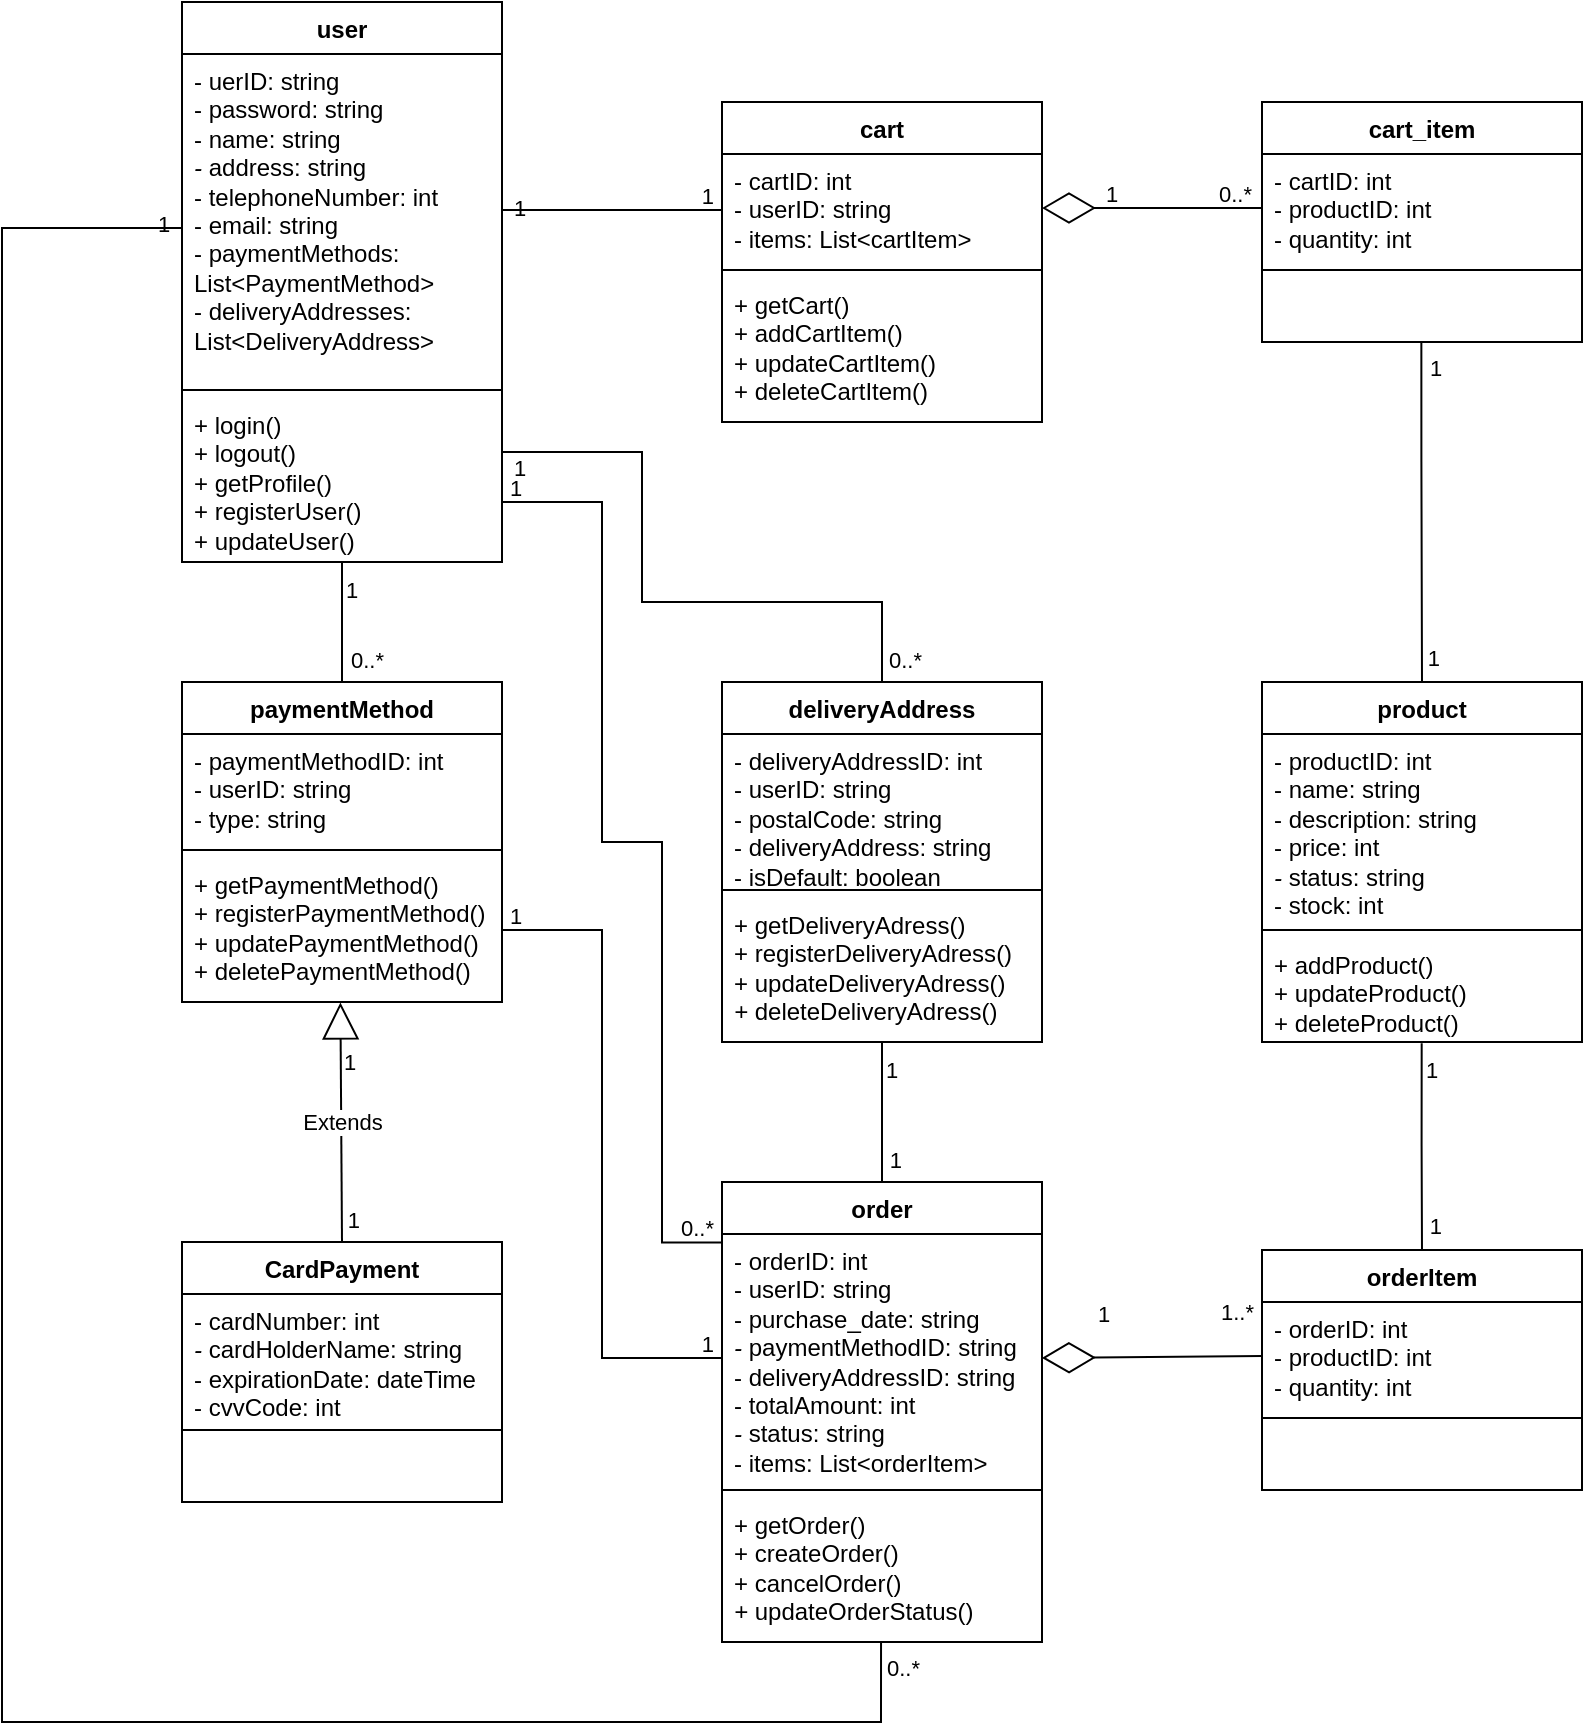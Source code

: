 <mxfile version="24.4.8" type="google">
  <diagram name="Page-1" id="e56a1550-8fbb-45ad-956c-1786394a9013">
    <mxGraphModel grid="1" page="0" gridSize="10" guides="1" tooltips="1" connect="1" arrows="1" fold="1" pageScale="1" pageWidth="1100" pageHeight="850" background="none" math="0" shadow="0">
      <root>
        <mxCell id="0" />
        <mxCell id="1" parent="0" />
        <mxCell id="Dggb_0L5YijJoXraUt78-34" value="" style="endArrow=none;html=1;edgeStyle=orthogonalEdgeStyle;rounded=0;exitX=1;exitY=0.517;exitDx=0;exitDy=0;entryX=0;entryY=0.5;entryDx=0;entryDy=0;exitPerimeter=0;" edge="1" parent="1" source="2KOE_bNOq0SQkTFNPbul-5">
          <mxGeometry relative="1" as="geometry">
            <mxPoint x="370.0" y="43" as="sourcePoint" />
            <mxPoint x="480" y="44" as="targetPoint" />
            <Array as="points">
              <mxPoint x="480" y="44" />
            </Array>
          </mxGeometry>
        </mxCell>
        <mxCell id="Dggb_0L5YijJoXraUt78-35" value="1" style="edgeLabel;resizable=0;html=1;align=left;verticalAlign=bottom;labelBackgroundColor=none;" connectable="0" vertex="1" parent="Dggb_0L5YijJoXraUt78-34">
          <mxGeometry x="-1" relative="1" as="geometry">
            <mxPoint x="4" y="1" as="offset" />
          </mxGeometry>
        </mxCell>
        <mxCell id="Dggb_0L5YijJoXraUt78-36" value="1" style="edgeLabel;resizable=0;html=1;align=right;verticalAlign=bottom;labelBackgroundColor=none;" connectable="0" vertex="1" parent="Dggb_0L5YijJoXraUt78-34">
          <mxGeometry x="1" relative="1" as="geometry">
            <mxPoint x="-4" y="1" as="offset" />
          </mxGeometry>
        </mxCell>
        <mxCell id="Dggb_0L5YijJoXraUt78-43" value="" style="endArrow=none;html=1;edgeStyle=orthogonalEdgeStyle;rounded=0;entryX=0.5;entryY=0;entryDx=0;entryDy=0;exitX=0.498;exitY=0.994;exitDx=0;exitDy=0;exitPerimeter=0;" edge="1" parent="1" source="2KOE_bNOq0SQkTFNPbul-17" target="2KOE_bNOq0SQkTFNPbul-20">
          <mxGeometry relative="1" as="geometry">
            <mxPoint x="830" y="170" as="sourcePoint" />
            <mxPoint x="827.86" y="348.19" as="targetPoint" />
            <Array as="points">
              <mxPoint x="830" y="170" />
              <mxPoint x="830" y="170" />
            </Array>
          </mxGeometry>
        </mxCell>
        <mxCell id="Dggb_0L5YijJoXraUt78-44" value="1" style="edgeLabel;resizable=0;html=1;align=left;verticalAlign=bottom;labelBackgroundColor=none;" connectable="0" vertex="1" parent="Dggb_0L5YijJoXraUt78-43">
          <mxGeometry x="-1" relative="1" as="geometry">
            <mxPoint x="2" y="22" as="offset" />
          </mxGeometry>
        </mxCell>
        <mxCell id="Dggb_0L5YijJoXraUt78-45" value="1" style="edgeLabel;resizable=0;html=1;align=right;verticalAlign=bottom;labelBackgroundColor=none;" connectable="0" vertex="1" parent="Dggb_0L5YijJoXraUt78-43">
          <mxGeometry x="1" relative="1" as="geometry">
            <mxPoint x="10" y="-3" as="offset" />
          </mxGeometry>
        </mxCell>
        <mxCell id="Dggb_0L5YijJoXraUt78-49" value="" style="endArrow=none;html=1;edgeStyle=orthogonalEdgeStyle;rounded=0;exitX=1;exitY=0.5;exitDx=0;exitDy=0;entryX=0.5;entryY=0;entryDx=0;entryDy=0;" edge="1" parent="1" source="2KOE_bNOq0SQkTFNPbul-7" target="2KOE_bNOq0SQkTFNPbul-28">
          <mxGeometry relative="1" as="geometry">
            <mxPoint x="380" y="180" as="sourcePoint" />
            <mxPoint x="585" y="250" as="targetPoint" />
            <Array as="points">
              <mxPoint x="440" y="165" />
              <mxPoint x="440" y="240" />
              <mxPoint x="560" y="240" />
            </Array>
          </mxGeometry>
        </mxCell>
        <mxCell id="Dggb_0L5YijJoXraUt78-50" value="1" style="edgeLabel;resizable=0;html=1;align=left;verticalAlign=bottom;labelBackgroundColor=none;" connectable="0" vertex="1" parent="Dggb_0L5YijJoXraUt78-49">
          <mxGeometry x="-1" relative="1" as="geometry">
            <mxPoint x="4" y="2" as="offset" />
          </mxGeometry>
        </mxCell>
        <mxCell id="Dggb_0L5YijJoXraUt78-51" value="0..*" style="edgeLabel;resizable=0;html=1;align=right;verticalAlign=bottom;labelBackgroundColor=none;" connectable="0" vertex="1" parent="Dggb_0L5YijJoXraUt78-49">
          <mxGeometry x="1" relative="1" as="geometry">
            <mxPoint x="20" y="-3" as="offset" />
          </mxGeometry>
        </mxCell>
        <mxCell id="Dggb_0L5YijJoXraUt78-52" value="" style="endArrow=none;html=1;edgeStyle=orthogonalEdgeStyle;rounded=0;exitX=0.5;exitY=1.002;exitDx=0;exitDy=0;exitPerimeter=0;entryX=0.5;entryY=0;entryDx=0;entryDy=0;" edge="1" parent="1" source="2KOE_bNOq0SQkTFNPbul-7" target="2KOE_bNOq0SQkTFNPbul-36">
          <mxGeometry relative="1" as="geometry">
            <mxPoint x="295" y="280" as="sourcePoint" />
            <mxPoint x="290" y="260" as="targetPoint" />
            <Array as="points" />
          </mxGeometry>
        </mxCell>
        <mxCell id="Dggb_0L5YijJoXraUt78-53" value="1" style="edgeLabel;resizable=0;html=1;align=left;verticalAlign=bottom;labelBackgroundColor=none;" connectable="0" vertex="1" parent="Dggb_0L5YijJoXraUt78-52">
          <mxGeometry x="-1" relative="1" as="geometry">
            <mxPoint y="22" as="offset" />
          </mxGeometry>
        </mxCell>
        <mxCell id="Dggb_0L5YijJoXraUt78-54" value="0..*" style="edgeLabel;resizable=0;html=1;align=right;verticalAlign=bottom;labelBackgroundColor=none;" connectable="0" vertex="1" parent="Dggb_0L5YijJoXraUt78-52">
          <mxGeometry x="1" relative="1" as="geometry">
            <mxPoint x="21" y="-3" as="offset" />
          </mxGeometry>
        </mxCell>
        <mxCell id="Dggb_0L5YijJoXraUt78-58" value="" style="endArrow=none;html=1;edgeStyle=orthogonalEdgeStyle;rounded=0;entryX=0;entryY=0.5;entryDx=0;entryDy=0;exitX=1;exitY=0.5;exitDx=0;exitDy=0;" edge="1" parent="1" source="2KOE_bNOq0SQkTFNPbul-39">
          <mxGeometry relative="1" as="geometry">
            <mxPoint x="380" y="618" as="sourcePoint" />
            <mxPoint x="480" y="618" as="targetPoint" />
            <Array as="points">
              <mxPoint x="420" y="404" />
              <mxPoint x="420" y="618" />
            </Array>
          </mxGeometry>
        </mxCell>
        <mxCell id="Dggb_0L5YijJoXraUt78-59" value="1" style="edgeLabel;resizable=0;html=1;align=left;verticalAlign=bottom;labelBackgroundColor=none;" connectable="0" vertex="1" parent="Dggb_0L5YijJoXraUt78-58">
          <mxGeometry x="-1" relative="1" as="geometry">
            <mxPoint x="2" y="1" as="offset" />
          </mxGeometry>
        </mxCell>
        <mxCell id="Dggb_0L5YijJoXraUt78-60" value="1" style="edgeLabel;resizable=0;html=1;align=right;verticalAlign=bottom;labelBackgroundColor=none;" connectable="0" vertex="1" parent="Dggb_0L5YijJoXraUt78-58">
          <mxGeometry x="1" relative="1" as="geometry">
            <mxPoint x="-4" y="1" as="offset" />
          </mxGeometry>
        </mxCell>
        <mxCell id="Dggb_0L5YijJoXraUt78-61" value="" style="endArrow=none;html=1;edgeStyle=orthogonalEdgeStyle;rounded=0;exitX=0.5;exitY=1;exitDx=0;exitDy=0;entryX=0.5;entryY=0;entryDx=0;entryDy=0;" edge="1" parent="1" source="2KOE_bNOq0SQkTFNPbul-28" target="2KOE_bNOq0SQkTFNPbul-32">
          <mxGeometry relative="1" as="geometry">
            <mxPoint x="559.86" y="430" as="sourcePoint" />
            <mxPoint x="559.86" y="540" as="targetPoint" />
            <Array as="points" />
          </mxGeometry>
        </mxCell>
        <mxCell id="Dggb_0L5YijJoXraUt78-62" value="1" style="edgeLabel;resizable=0;html=1;align=left;verticalAlign=bottom;labelBackgroundColor=none;" connectable="0" vertex="1" parent="Dggb_0L5YijJoXraUt78-61">
          <mxGeometry x="-1" relative="1" as="geometry">
            <mxPoint y="22" as="offset" />
          </mxGeometry>
        </mxCell>
        <mxCell id="Dggb_0L5YijJoXraUt78-63" value="1" style="edgeLabel;resizable=0;html=1;align=right;verticalAlign=bottom;labelBackgroundColor=none;" connectable="0" vertex="1" parent="Dggb_0L5YijJoXraUt78-61">
          <mxGeometry x="1" relative="1" as="geometry">
            <mxPoint x="10" y="-3" as="offset" />
          </mxGeometry>
        </mxCell>
        <mxCell id="Dggb_0L5YijJoXraUt78-64" value="" style="endArrow=none;html=1;edgeStyle=orthogonalEdgeStyle;rounded=0;entryX=0.5;entryY=0;entryDx=0;entryDy=0;exitX=0.499;exitY=1.012;exitDx=0;exitDy=0;exitPerimeter=0;" edge="1" parent="1" source="2KOE_bNOq0SQkTFNPbul-23" target="2KOE_bNOq0SQkTFNPbul-24">
          <mxGeometry relative="1" as="geometry">
            <mxPoint x="829.71" y="460" as="sourcePoint" />
            <mxPoint x="829.71" y="530" as="targetPoint" />
          </mxGeometry>
        </mxCell>
        <mxCell id="Dggb_0L5YijJoXraUt78-65" value="1" style="edgeLabel;resizable=0;html=1;align=left;verticalAlign=bottom;labelBackgroundColor=none;" connectable="0" vertex="1" parent="Dggb_0L5YijJoXraUt78-64">
          <mxGeometry x="-1" relative="1" as="geometry">
            <mxPoint y="22" as="offset" />
          </mxGeometry>
        </mxCell>
        <mxCell id="Dggb_0L5YijJoXraUt78-66" value="1" style="edgeLabel;resizable=0;html=1;align=right;verticalAlign=bottom;labelBackgroundColor=none;" connectable="0" vertex="1" parent="Dggb_0L5YijJoXraUt78-64">
          <mxGeometry x="1" relative="1" as="geometry">
            <mxPoint x="10" y="-3" as="offset" />
          </mxGeometry>
        </mxCell>
        <mxCell id="Dggb_0L5YijJoXraUt78-67" value="" style="endArrow=none;html=1;edgeStyle=orthogonalEdgeStyle;rounded=0;exitX=1;exitY=0.5;exitDx=0;exitDy=0;entryX=0;entryY=0.5;entryDx=0;entryDy=0;strokeColor=none;" edge="1" parent="1">
          <mxGeometry relative="1" as="geometry">
            <mxPoint x="640" y="575" as="sourcePoint" />
            <mxPoint x="760" y="695" as="targetPoint" />
          </mxGeometry>
        </mxCell>
        <mxCell id="Dggb_0L5YijJoXraUt78-68" value="1" style="edgeLabel;resizable=0;html=1;align=left;verticalAlign=bottom;labelBackgroundColor=none;" connectable="0" vertex="1" parent="Dggb_0L5YijJoXraUt78-67">
          <mxGeometry x="-1" relative="1" as="geometry">
            <mxPoint x="26" y="29" as="offset" />
          </mxGeometry>
        </mxCell>
        <mxCell id="Dggb_0L5YijJoXraUt78-69" value="1..*" style="edgeLabel;resizable=0;html=1;align=right;verticalAlign=bottom;labelBackgroundColor=none;" connectable="0" vertex="1" parent="Dggb_0L5YijJoXraUt78-67">
          <mxGeometry x="1" relative="1" as="geometry">
            <mxPoint x="-14" y="-91" as="offset" />
          </mxGeometry>
        </mxCell>
        <mxCell id="Dggb_0L5YijJoXraUt78-75" value="" style="endArrow=none;html=1;edgeStyle=orthogonalEdgeStyle;rounded=0;exitX=0;exitY=0.5;exitDx=0;exitDy=0;entryX=0.497;entryY=0.995;entryDx=0;entryDy=0;entryPerimeter=0;" edge="1" parent="1" source="2KOE_bNOq0SQkTFNPbul-5" target="2KOE_bNOq0SQkTFNPbul-35">
          <mxGeometry relative="1" as="geometry">
            <mxPoint x="210" y="70.01" as="sourcePoint" />
            <mxPoint x="560" y="790" as="targetPoint" />
            <Array as="points">
              <mxPoint x="210" y="53" />
              <mxPoint x="120" y="53" />
              <mxPoint x="120" y="800" />
              <mxPoint x="560" y="800" />
            </Array>
          </mxGeometry>
        </mxCell>
        <mxCell id="Dggb_0L5YijJoXraUt78-76" value="1" style="edgeLabel;resizable=0;html=1;align=left;verticalAlign=bottom;labelBackgroundColor=none;" connectable="0" vertex="1" parent="Dggb_0L5YijJoXraUt78-75">
          <mxGeometry x="-1" relative="1" as="geometry">
            <mxPoint x="-14" y="11" as="offset" />
          </mxGeometry>
        </mxCell>
        <mxCell id="Dggb_0L5YijJoXraUt78-77" value="0..*" style="edgeLabel;resizable=0;html=1;align=right;verticalAlign=bottom;labelBackgroundColor=none;" connectable="0" vertex="1" parent="Dggb_0L5YijJoXraUt78-75">
          <mxGeometry x="1" relative="1" as="geometry">
            <mxPoint x="20" y="22" as="offset" />
          </mxGeometry>
        </mxCell>
        <mxCell id="2KOE_bNOq0SQkTFNPbul-3" value="" style="endArrow=diamondThin;endFill=0;endSize=24;html=1;rounded=0;exitX=0;exitY=0.5;exitDx=0;exitDy=0;entryX=1;entryY=0.5;entryDx=0;entryDy=0;" edge="1" parent="1" source="2KOE_bNOq0SQkTFNPbul-25" target="2KOE_bNOq0SQkTFNPbul-33">
          <mxGeometry width="160" relative="1" as="geometry">
            <mxPoint x="730" y="627.5" as="sourcePoint" />
            <mxPoint x="660" y="612.5" as="targetPoint" />
          </mxGeometry>
        </mxCell>
        <mxCell id="2KOE_bNOq0SQkTFNPbul-4" value="user" style="swimlane;fontStyle=1;align=center;verticalAlign=top;childLayout=stackLayout;horizontal=1;startSize=26;horizontalStack=0;resizeParent=1;resizeParentMax=0;resizeLast=0;collapsible=1;marginBottom=0;whiteSpace=wrap;html=1;" vertex="1" parent="1">
          <mxGeometry x="210" y="-60" width="160" height="280" as="geometry" />
        </mxCell>
        <mxCell id="2KOE_bNOq0SQkTFNPbul-5" value="- uerID: string&lt;div&gt;- password: string&lt;br&gt;&lt;/div&gt;&lt;div&gt;- name: string&lt;/div&gt;&lt;div&gt;&lt;i&gt;- &lt;/i&gt;address: string&lt;/div&gt;&lt;div&gt;- telephoneNumber: int&lt;br&gt;&lt;/div&gt;&lt;div&gt;- email: string&lt;/div&gt;&lt;div&gt;- paymentMethods: List&amp;lt;PaymentMethod&amp;gt;&lt;br&gt;&lt;/div&gt;&lt;div&gt;-&amp;nbsp;deliveryAddresses: List&amp;lt;DeliveryAddress&amp;gt;&lt;/div&gt;" style="text;strokeColor=none;fillColor=none;align=left;verticalAlign=top;spacingLeft=4;spacingRight=4;overflow=hidden;rotatable=0;points=[[0,0.5],[1,0.5]];portConstraint=eastwest;whiteSpace=wrap;html=1;" vertex="1" parent="2KOE_bNOq0SQkTFNPbul-4">
          <mxGeometry y="26" width="160" height="164" as="geometry" />
        </mxCell>
        <mxCell id="2KOE_bNOq0SQkTFNPbul-6" value="" style="line;strokeWidth=1;fillColor=none;align=left;verticalAlign=middle;spacingTop=-1;spacingLeft=3;spacingRight=3;rotatable=0;labelPosition=right;points=[];portConstraint=eastwest;strokeColor=inherit;" vertex="1" parent="2KOE_bNOq0SQkTFNPbul-4">
          <mxGeometry y="190" width="160" height="8" as="geometry" />
        </mxCell>
        <mxCell id="2KOE_bNOq0SQkTFNPbul-7" value="+ login()&lt;div&gt;+ logout()&lt;br&gt;&lt;/div&gt;&lt;div&gt;+ getProfile()&lt;br&gt;&lt;/div&gt;&lt;div&gt;+ registerUser()&lt;br&gt;&lt;/div&gt;&lt;div&gt;+ updateUser()&lt;br&gt;&lt;/div&gt;" style="text;strokeColor=none;fillColor=none;align=left;verticalAlign=top;spacingLeft=4;spacingRight=4;overflow=hidden;rotatable=0;points=[[0,0.5],[1,0.5]];portConstraint=eastwest;whiteSpace=wrap;html=1;" vertex="1" parent="2KOE_bNOq0SQkTFNPbul-4">
          <mxGeometry y="198" width="160" height="82" as="geometry" />
        </mxCell>
        <mxCell id="2KOE_bNOq0SQkTFNPbul-9" value="cart" style="swimlane;fontStyle=1;align=center;verticalAlign=top;childLayout=stackLayout;horizontal=1;startSize=26;horizontalStack=0;resizeParent=1;resizeParentMax=0;resizeLast=0;collapsible=1;marginBottom=0;whiteSpace=wrap;html=1;" vertex="1" parent="1">
          <mxGeometry x="480" y="-10" width="160" height="160" as="geometry" />
        </mxCell>
        <mxCell id="2KOE_bNOq0SQkTFNPbul-10" value="- cartID: int&lt;div&gt;- userID: string&lt;/div&gt;&lt;div&gt;- items: List&amp;lt;cartItem&amp;gt;&lt;br&gt;&lt;/div&gt;" style="text;strokeColor=none;fillColor=none;align=left;verticalAlign=top;spacingLeft=4;spacingRight=4;overflow=hidden;rotatable=0;points=[[0,0.5],[1,0.5]];portConstraint=eastwest;whiteSpace=wrap;html=1;" vertex="1" parent="2KOE_bNOq0SQkTFNPbul-9">
          <mxGeometry y="26" width="160" height="54" as="geometry" />
        </mxCell>
        <mxCell id="2KOE_bNOq0SQkTFNPbul-11" value="" style="line;strokeWidth=1;fillColor=none;align=left;verticalAlign=middle;spacingTop=-1;spacingLeft=3;spacingRight=3;rotatable=0;labelPosition=right;points=[];portConstraint=eastwest;strokeColor=inherit;" vertex="1" parent="2KOE_bNOq0SQkTFNPbul-9">
          <mxGeometry y="80" width="160" height="8" as="geometry" />
        </mxCell>
        <mxCell id="2KOE_bNOq0SQkTFNPbul-12" value="&lt;div&gt;+ getCart()&lt;br&gt;&lt;/div&gt;&lt;div&gt;+ addCartItem()&lt;div&gt;+ updateCartItem()&lt;br&gt;&lt;/div&gt;&lt;div&gt;+ deleteCartItem()&lt;/div&gt;&lt;/div&gt;" style="text;strokeColor=none;fillColor=none;align=left;verticalAlign=top;spacingLeft=4;spacingRight=4;overflow=hidden;rotatable=0;points=[[0,0.5],[1,0.5]];portConstraint=eastwest;whiteSpace=wrap;html=1;" vertex="1" parent="2KOE_bNOq0SQkTFNPbul-9">
          <mxGeometry y="88" width="160" height="72" as="geometry" />
        </mxCell>
        <mxCell id="2KOE_bNOq0SQkTFNPbul-13" value="" style="group" connectable="0" vertex="1" parent="1">
          <mxGeometry x="640" y="255" as="geometry" />
        </mxCell>
        <mxCell id="Dggb_0L5YijJoXraUt78-40" value="" style="endArrow=none;html=1;edgeStyle=orthogonalEdgeStyle;rounded=0;exitX=1;exitY=0.5;exitDx=0;exitDy=0;entryX=0;entryY=0.5;entryDx=0;entryDy=0;strokeColor=none;" edge="1" parent="2KOE_bNOq0SQkTFNPbul-13">
          <mxGeometry relative="1" as="geometry">
            <mxPoint as="sourcePoint" />
            <mxPoint x="110" y="-162" as="targetPoint" />
          </mxGeometry>
        </mxCell>
        <mxCell id="Dggb_0L5YijJoXraUt78-41" value="1" style="edgeLabel;resizable=0;html=1;align=left;verticalAlign=bottom;labelBackgroundColor=none;" connectable="0" vertex="1" parent="Dggb_0L5YijJoXraUt78-40">
          <mxGeometry x="-1" relative="1" as="geometry">
            <mxPoint x="30" y="-211" as="offset" />
          </mxGeometry>
        </mxCell>
        <mxCell id="Dggb_0L5YijJoXraUt78-42" value="0..*" style="edgeLabel;resizable=0;html=1;align=right;verticalAlign=bottom;labelBackgroundColor=none;" connectable="0" vertex="1" parent="Dggb_0L5YijJoXraUt78-40">
          <mxGeometry x="1" relative="1" as="geometry">
            <mxPoint x="-5" y="-49" as="offset" />
          </mxGeometry>
        </mxCell>
        <mxCell id="2KOE_bNOq0SQkTFNPbul-1" value="" style="endArrow=diamondThin;endFill=0;endSize=24;html=1;rounded=0;exitX=0;exitY=0.5;exitDx=0;exitDy=0;entryX=1;entryY=0.5;entryDx=0;entryDy=0;" edge="1" parent="1" source="2KOE_bNOq0SQkTFNPbul-15" target="2KOE_bNOq0SQkTFNPbul-10">
          <mxGeometry width="160" relative="1" as="geometry">
            <mxPoint x="750" y="53" as="sourcePoint" />
            <mxPoint x="640" y="215" as="targetPoint" />
          </mxGeometry>
        </mxCell>
        <mxCell id="2KOE_bNOq0SQkTFNPbul-14" value="cart_item" style="swimlane;fontStyle=1;align=center;verticalAlign=top;childLayout=stackLayout;horizontal=1;startSize=26;horizontalStack=0;resizeParent=1;resizeParentMax=0;resizeLast=0;collapsible=1;marginBottom=0;whiteSpace=wrap;html=1;" vertex="1" parent="1">
          <mxGeometry x="750" y="-10" width="160" height="120" as="geometry" />
        </mxCell>
        <mxCell id="2KOE_bNOq0SQkTFNPbul-15" value="&lt;div&gt;&lt;span style=&quot;background-color: initial;&quot;&gt;- cartID: int&lt;/span&gt;&lt;br&gt;&lt;/div&gt;&lt;div&gt;- productID: int&lt;/div&gt;&lt;div&gt;- quantity: int&lt;br&gt;&lt;/div&gt;&lt;div&gt;&lt;br&gt;&lt;/div&gt;" style="text;strokeColor=none;fillColor=none;align=left;verticalAlign=top;spacingLeft=4;spacingRight=4;overflow=hidden;rotatable=0;points=[[0,0.5],[1,0.5]];portConstraint=eastwest;whiteSpace=wrap;html=1;" vertex="1" parent="2KOE_bNOq0SQkTFNPbul-14">
          <mxGeometry y="26" width="160" height="54" as="geometry" />
        </mxCell>
        <mxCell id="2KOE_bNOq0SQkTFNPbul-16" value="" style="line;strokeWidth=1;fillColor=none;align=left;verticalAlign=middle;spacingTop=-1;spacingLeft=3;spacingRight=3;rotatable=0;labelPosition=right;points=[];portConstraint=eastwest;strokeColor=inherit;" vertex="1" parent="2KOE_bNOq0SQkTFNPbul-14">
          <mxGeometry y="80" width="160" height="8" as="geometry" />
        </mxCell>
        <mxCell id="2KOE_bNOq0SQkTFNPbul-17" value="&lt;div&gt;&lt;br&gt;&lt;/div&gt;" style="text;strokeColor=none;fillColor=none;align=left;verticalAlign=top;spacingLeft=4;spacingRight=4;overflow=hidden;rotatable=0;points=[[0,0.5],[1,0.5]];portConstraint=eastwest;whiteSpace=wrap;html=1;" vertex="1" parent="2KOE_bNOq0SQkTFNPbul-14">
          <mxGeometry y="88" width="160" height="32" as="geometry" />
        </mxCell>
        <mxCell id="2KOE_bNOq0SQkTFNPbul-20" value="product" style="swimlane;fontStyle=1;align=center;verticalAlign=top;childLayout=stackLayout;horizontal=1;startSize=26;horizontalStack=0;resizeParent=1;resizeParentMax=0;resizeLast=0;collapsible=1;marginBottom=0;whiteSpace=wrap;html=1;" vertex="1" parent="1">
          <mxGeometry x="750" y="280" width="160" height="180" as="geometry" />
        </mxCell>
        <mxCell id="2KOE_bNOq0SQkTFNPbul-21" value="- productID: int&lt;div&gt;- name: string&lt;/div&gt;&lt;div&gt;- description: string&lt;br&gt;&lt;/div&gt;&lt;div&gt;- price: int&lt;/div&gt;&lt;div&gt;&lt;i&gt;- &lt;/i&gt;status: string&lt;/div&gt;&lt;div&gt;- stock: int&lt;/div&gt;" style="text;strokeColor=none;fillColor=none;align=left;verticalAlign=top;spacingLeft=4;spacingRight=4;overflow=hidden;rotatable=0;points=[[0,0.5],[1,0.5]];portConstraint=eastwest;whiteSpace=wrap;html=1;" vertex="1" parent="2KOE_bNOq0SQkTFNPbul-20">
          <mxGeometry y="26" width="160" height="94" as="geometry" />
        </mxCell>
        <mxCell id="2KOE_bNOq0SQkTFNPbul-22" value="" style="line;strokeWidth=1;fillColor=none;align=left;verticalAlign=middle;spacingTop=-1;spacingLeft=3;spacingRight=3;rotatable=0;labelPosition=right;points=[];portConstraint=eastwest;strokeColor=inherit;" vertex="1" parent="2KOE_bNOq0SQkTFNPbul-20">
          <mxGeometry y="120" width="160" height="8" as="geometry" />
        </mxCell>
        <mxCell id="2KOE_bNOq0SQkTFNPbul-23" value="&lt;div&gt;+ addProduct()&lt;br&gt;&lt;/div&gt;&lt;div&gt;+ update&lt;span style=&quot;background-color: initial;&quot;&gt;Product&lt;/span&gt;&lt;span style=&quot;background-color: initial;&quot;&gt;()&lt;/span&gt;&lt;/div&gt;&lt;div&gt;+ delete&lt;span style=&quot;background-color: initial;&quot;&gt;Product&lt;/span&gt;&lt;span style=&quot;background-color: initial;&quot;&gt;()&lt;/span&gt;&lt;/div&gt;" style="text;strokeColor=none;fillColor=none;align=left;verticalAlign=top;spacingLeft=4;spacingRight=4;overflow=hidden;rotatable=0;points=[[0,0.5],[1,0.5]];portConstraint=eastwest;whiteSpace=wrap;html=1;" vertex="1" parent="2KOE_bNOq0SQkTFNPbul-20">
          <mxGeometry y="128" width="160" height="52" as="geometry" />
        </mxCell>
        <mxCell id="2KOE_bNOq0SQkTFNPbul-24" value="orderItem" style="swimlane;fontStyle=1;align=center;verticalAlign=top;childLayout=stackLayout;horizontal=1;startSize=26;horizontalStack=0;resizeParent=1;resizeParentMax=0;resizeLast=0;collapsible=1;marginBottom=0;whiteSpace=wrap;html=1;" vertex="1" parent="1">
          <mxGeometry x="750" y="564" width="160" height="120" as="geometry" />
        </mxCell>
        <mxCell id="2KOE_bNOq0SQkTFNPbul-25" value="- orderID: int&lt;div&gt;- productID: int&lt;/div&gt;&lt;div&gt;- quantity: int&lt;span style=&quot;background-color: initial; text-wrap: nowrap; color: rgba(0, 0, 0, 0); font-family: monospace; font-size: 0px;&quot;&gt;%3CmxGraphModel%3E%3Croot%3E%3CmxCell%20id%3D%220%22%2F%3E%3CmxCell%20id%3D%221%22%20parent%3D%220%22%2F%3E%3CmxCell%20id%3D%222%22%20value%3D%22%E5%95%86%E5%93%81%22%20style%3D%22swimlane%3BfontStyle%3D1%3Balign%3Dcenter%3BverticalAlign%3Dtop%3BchildLayout%3DstackLayout%3Bhorizontal%3D1%3BstartSize%3D26%3BhorizontalStack%3D0%3BresizeParent%3D1%3BresizeParentMax%3D0%3BresizeLast%3D0%3Bcollapsible%3D1%3BmarginBottom%3D0%3BwhiteSpace%3Dwrap%3Bhtml%3D1%3B%22%20vertex%3D%221%22%20parent%3D%221%22%3E%3CmxGeometry%20x%3D%22750%22%20y%3D%22280%22%20width%3D%22160%22%20height%3D%22170%22%20as%3D%22geometry%22%2F%3E%3C%2FmxCell%3E%3CmxCell%20id%3D%223%22%20value%3D%22-%20productID%3A%20string%26lt%3Bdiv%26gt%3B-%20name%3A%20string%26lt%3B%2Fdiv%26gt%3B%26lt%3Bdiv%26gt%3B-%20description%3A%20string%26lt%3Bbr%26gt%3B%26lt%3B%2Fdiv%26gt%3B%26lt%3Bdiv%26gt%3B-%20price%3A%20int%26lt%3Bbr%26gt%3B%26lt%3B%2Fdiv%26gt%3B%26lt%3Bdiv%26gt%3B-%20stockID%3A%20int%26lt%3Bbr%26gt%3B%26lt%3B%2Fdiv%26gt%3B%26lt%3Bdiv%26gt%3B-%20stock%3A%20int%26lt%3B%2Fdiv%26gt%3B%22%20style%3D%22text%3BstrokeColor%3Dnone%3BfillColor%3Dnone%3Balign%3Dleft%3BverticalAlign%3Dtop%3BspacingLeft%3D4%3BspacingRight%3D4%3Boverflow%3Dhidden%3Brotatable%3D0%3Bpoints%3D%5B%5B0%2C0.5%5D%2C%5B1%2C0.5%5D%5D%3BportConstraint%3Deastwest%3BwhiteSpace%3Dwrap%3Bhtml%3D1%3B%22%20vertex%3D%221%22%20parent%3D%222%22%3E%3CmxGeometry%20y%3D%2226%22%20width%3D%22160%22%20height%3D%2294%22%20as%3D%22geometry%22%2F%3E%3C%2FmxCell%3E%3CmxCell%20id%3D%224%22%20value%3D%22%22%20style%3D%22line%3BstrokeWidth%3D1%3BfillColor%3Dnone%3Balign%3Dleft%3BverticalAlign%3Dmiddle%3BspacingTop%3D-1%3BspacingLeft%3D3%3BspacingRight%3D3%3Brotatable%3D0%3BlabelPosition%3Dright%3Bpoints%3D%5B%5D%3BportConstraint%3Deastwest%3BstrokeColor%3Dinherit%3B%22%20vertex%3D%221%22%20parent%3D%222%22%3E%3CmxGeometry%20y%3D%22120%22%20width%3D%22160%22%20height%3D%228%22%20as%3D%22geometry%22%2F%3E%3C%2FmxCell%3E%3CmxCell%20id%3D%225%22%20value%3D%22%26lt%3Bdiv%26gt%3B%26lt%3Bbr%26gt%3B%26lt%3B%2Fdiv%26gt%3B%22%20style%3D%22text%3BstrokeColor%3Dnone%3BfillColor%3Dnone%3Balign%3Dleft%3BverticalAlign%3Dtop%3BspacingLeft%3D4%3BspacingRight%3D4%3Boverflow%3Dhidden%3Brotatable%3D0%3Bpoints%3D%5B%5B0%2C0.5%5D%2C%5B1%2C0.5%5D%5D%3BportConstraint%3Deastwest%3BwhiteSpace%3Dwrap%3Bhtml%3D1%3B%22%20vertex%3D%221%22%20parent%3D%222%22%3E%3CmxGeometry%20y%3D%22128%22%20width%3D%22160%22%20height%3D%2242%22%20as%3D%22geometry%22%2F%3E%3C%2FmxCell%3E%3C%2Froot%3E%3C%2FmxGraphModel%3E&lt;/span&gt;&lt;span style=&quot;background-color: initial; text-wrap: nowrap; color: rgba(0, 0, 0, 0); font-family: monospace; font-size: 0px;&quot;&gt;%3CmxGraphModel%3E%3Croot%3E%3CmxCell%20id%3D%220%22%2F%3E%3CmxCell%20id%3D%221%22%20parent%3D%220%22%2F%3E%3CmxCell%20id%3D%222%22%20value%3D%22%E5%95%86%E5%93%81%22%20style%3D%22swimlane%3BfontStyle%3D1%3Balign%3Dcenter%3BverticalAlign%3Dtop%3BchildLayout%3DstackLayout%3Bhorizontal%3D1%3BstartSize%3D26%3BhorizontalStack%3D0%3BresizeParent%3D1%3BresizeParentMax%3D0%3BresizeLast%3D0%3Bcollapsible%3D1%3BmarginBottom%3D0%3BwhiteSpace%3Dwrap%3Bhtml%3D1%3B%22%20vertex%3D%221%22%20parent%3D%221%22%3E%3CmxGeometry%20x%3D%22750%22%20y%3D%22280%22%20width%3D%22160%22%20height%3D%22170%22%20as%3D%22geometry%22%2F%3E%3C%2FmxCell%3E%3CmxCell%20id%3D%223%22%20value%3D%22-%20productID%3A%20string%26lt%3Bdiv%26gt%3B-%20name%3A%20string%26lt%3B%2Fdiv%26gt%3B%26lt%3Bdiv%26gt%3B-%20description%3A%20string%26lt%3Bbr%26gt%3B%26lt%3B%2Fdiv%26gt%3B%26lt%3Bdiv%26gt%3B-%20price%3A%20int%26lt%3Bbr%26gt%3B%26lt%3B%2Fdiv%26gt%3B%26lt%3Bdiv%26gt%3B-%20stockID%3A%20int%26lt%3Bbr%26gt%3B%26lt%3B%2Fdiv%26gt%3B%26lt%3Bdiv%26gt%3B-%20stock%3A%20int%26lt%3B%2Fdiv%26gt%3B%22%20style%3D%22text%3BstrokeColor%3Dnone%3BfillColor%3Dnone%3Balign%3Dleft%3BverticalAlign%3Dtop%3BspacingLeft%3D4%3BspacingRight%3D4%3Boverflow%3Dhidden%3Brotatable%3D0%3Bpoints%3D%5B%5B0%2C0.5%5D%2C%5B1%2C0.5%5D%5D%3BportConstraint%3Deastwest%3BwhiteSpace%3Dwrap%3Bhtml%3D1%3B%22%20vertex%3D%221%22%20parent%3D%222%22%3E%3CmxGeometry%20y%3D%2226%22%20width%3D%22160%22%20height%3D%2294%22%20as%3D%22geometry%22%2F%3E%3C%2FmxCell%3E%3CmxCell%20id%3D%224%22%20value%3D%22%22%20style%3D%22line%3BstrokeWidth%3D1%3BfillColor%3Dnone%3Balign%3Dleft%3BverticalAlign%3Dmiddle%3BspacingTop%3D-1%3BspacingLeft%3D3%3BspacingRight%3D3%3Brotatable%3D0%3BlabelPosition%3Dright%3Bpoints%3D%5B%5D%3BportConstraint%3Deastwest%3BstrokeColor%3Dinherit%3B%22%20vertex%3D%221%22%20parent%3D%222%22%3E%3CmxGeometry%20y%3D%22120%22%20width%3D%22160%22%20height%3D%228%22%20as%3D%22geometry%22%2F%3E%3C%2FmxCell%3E%3CmxCell%20id%3D%225%22%20value%3D%22%26lt%3Bdiv%26gt%3B%26lt%3Bbr%26gt%3B%26lt%3B%2Fdiv%26gt%3B%22%20style%3D%22text%3BstrokeColor%3Dnone%3BfillColor%3Dnone%3Balign%3Dleft%3BverticalAlign%3Dtop%3BspacingLeft%3D4%3BspacingRight%3D4%3Boverflow%3Dhidden%3Brotatable%3D0%3Bpoints%3D%5B%5B0%2C0.5%5D%2C%5B1%2C0.5%5D%5D%3BportConstraint%3Deastwest%3BwhiteSpace%3Dwrap%3Bhtml%3D1%3B%22%20vertex%3D%221%22%20parent%3D%222%22%3E%3CmxGeometry%20y%3D%22128%22%20width%3D%22160%22%20height%3D%2242%22%20as%3D%22geometry%22%2F%3E%3C%2FmxCell%3E%3C%2Froot%3E%3C%2FmxGraphModel%3E&lt;/span&gt;&lt;/div&gt;" style="text;strokeColor=none;fillColor=none;align=left;verticalAlign=top;spacingLeft=4;spacingRight=4;overflow=hidden;rotatable=0;points=[[0,0.5],[1,0.5]];portConstraint=eastwest;whiteSpace=wrap;html=1;" vertex="1" parent="2KOE_bNOq0SQkTFNPbul-24">
          <mxGeometry y="26" width="160" height="54" as="geometry" />
        </mxCell>
        <mxCell id="2KOE_bNOq0SQkTFNPbul-26" value="" style="line;strokeWidth=1;fillColor=none;align=left;verticalAlign=middle;spacingTop=-1;spacingLeft=3;spacingRight=3;rotatable=0;labelPosition=right;points=[];portConstraint=eastwest;strokeColor=inherit;" vertex="1" parent="2KOE_bNOq0SQkTFNPbul-24">
          <mxGeometry y="80" width="160" height="8" as="geometry" />
        </mxCell>
        <mxCell id="2KOE_bNOq0SQkTFNPbul-27" value="&amp;nbsp;" style="text;strokeColor=none;fillColor=none;align=left;verticalAlign=top;spacingLeft=4;spacingRight=4;overflow=hidden;rotatable=0;points=[[0,0.5],[1,0.5]];portConstraint=eastwest;whiteSpace=wrap;html=1;" vertex="1" parent="2KOE_bNOq0SQkTFNPbul-24">
          <mxGeometry y="88" width="160" height="32" as="geometry" />
        </mxCell>
        <mxCell id="2KOE_bNOq0SQkTFNPbul-28" value="deliveryAddress" style="swimlane;fontStyle=1;align=center;verticalAlign=top;childLayout=stackLayout;horizontal=1;startSize=26;horizontalStack=0;resizeParent=1;resizeParentMax=0;resizeLast=0;collapsible=1;marginBottom=0;whiteSpace=wrap;html=1;" vertex="1" parent="1">
          <mxGeometry x="480" y="280" width="160" height="180" as="geometry" />
        </mxCell>
        <mxCell id="2KOE_bNOq0SQkTFNPbul-29" value="- deliveryAddressID: int&lt;div&gt;- userID: string&lt;/div&gt;&lt;div&gt;- postalCode: string&lt;br&gt;&lt;/div&gt;&lt;div&gt;- deliveryAddress: string&lt;/div&gt;&lt;div&gt;- isDefault: boolean&lt;/div&gt;" style="text;strokeColor=none;fillColor=none;align=left;verticalAlign=top;spacingLeft=4;spacingRight=4;overflow=hidden;rotatable=0;points=[[0,0.5],[1,0.5]];portConstraint=eastwest;whiteSpace=wrap;html=1;" vertex="1" parent="2KOE_bNOq0SQkTFNPbul-28">
          <mxGeometry y="26" width="160" height="74" as="geometry" />
        </mxCell>
        <mxCell id="2KOE_bNOq0SQkTFNPbul-30" value="" style="line;strokeWidth=1;fillColor=none;align=left;verticalAlign=middle;spacingTop=-1;spacingLeft=3;spacingRight=3;rotatable=0;labelPosition=right;points=[];portConstraint=eastwest;strokeColor=inherit;" vertex="1" parent="2KOE_bNOq0SQkTFNPbul-28">
          <mxGeometry y="100" width="160" height="8" as="geometry" />
        </mxCell>
        <mxCell id="2KOE_bNOq0SQkTFNPbul-31" value="&lt;div&gt;&lt;div&gt;+ getDeliveryAdress()&lt;br&gt;&lt;/div&gt;&lt;div&gt;+ register&lt;span style=&quot;background-color: initial;&quot;&gt;Delivery&lt;/span&gt;&lt;span style=&quot;background-color: initial;&quot;&gt;Adress&lt;/span&gt;&lt;span style=&quot;background-color: initial;&quot;&gt;()&lt;/span&gt;&lt;/div&gt;&lt;div&gt;+ update&lt;span style=&quot;background-color: initial;&quot;&gt;Delivery&lt;/span&gt;&lt;span style=&quot;background-color: initial;&quot;&gt;Adress&lt;/span&gt;&lt;span style=&quot;background-color: initial;&quot;&gt;()&lt;/span&gt;&lt;/div&gt;&lt;/div&gt;&lt;div&gt;&lt;i&gt;+ &lt;/i&gt;delete&lt;span style=&quot;background-color: initial;&quot;&gt;Delivery&lt;/span&gt;&lt;span style=&quot;background-color: initial;&quot;&gt;Adress&lt;/span&gt;&lt;span style=&quot;background-color: initial;&quot;&gt;()&lt;/span&gt;&lt;/div&gt;" style="text;strokeColor=none;fillColor=none;align=left;verticalAlign=top;spacingLeft=4;spacingRight=4;overflow=hidden;rotatable=0;points=[[0,0.5],[1,0.5]];portConstraint=eastwest;whiteSpace=wrap;html=1;" vertex="1" parent="2KOE_bNOq0SQkTFNPbul-28">
          <mxGeometry y="108" width="160" height="72" as="geometry" />
        </mxCell>
        <mxCell id="2KOE_bNOq0SQkTFNPbul-32" value="order" style="swimlane;fontStyle=1;align=center;verticalAlign=top;childLayout=stackLayout;horizontal=1;startSize=26;horizontalStack=0;resizeParent=1;resizeParentMax=0;resizeLast=0;collapsible=1;marginBottom=0;whiteSpace=wrap;html=1;" vertex="1" parent="1">
          <mxGeometry x="480" y="530" width="160" height="230" as="geometry" />
        </mxCell>
        <mxCell id="2KOE_bNOq0SQkTFNPbul-33" value="- orderID: int&lt;div&gt;- userID: string&lt;br&gt;&lt;div&gt;- purchase_date: string&lt;/div&gt;&lt;div&gt;&lt;i&gt;- &lt;/i&gt;paymentMethodID: string&lt;/div&gt;&lt;div&gt;- deliveryAddressID: string&lt;/div&gt;&lt;div&gt;- totalAmount: int&lt;/div&gt;&lt;/div&gt;&lt;div&gt;&lt;i&gt;- &lt;/i&gt;status: string&lt;/div&gt;&lt;div&gt;- items: List&amp;lt;orderItem&amp;gt;&lt;br&gt;&lt;/div&gt;" style="text;strokeColor=none;fillColor=none;align=left;verticalAlign=top;spacingLeft=4;spacingRight=4;overflow=hidden;rotatable=0;points=[[0,0.5],[1,0.5]];portConstraint=eastwest;whiteSpace=wrap;html=1;" vertex="1" parent="2KOE_bNOq0SQkTFNPbul-32">
          <mxGeometry y="26" width="160" height="124" as="geometry" />
        </mxCell>
        <mxCell id="2KOE_bNOq0SQkTFNPbul-34" value="" style="line;strokeWidth=1;fillColor=none;align=left;verticalAlign=middle;spacingTop=-1;spacingLeft=3;spacingRight=3;rotatable=0;labelPosition=right;points=[];portConstraint=eastwest;strokeColor=inherit;" vertex="1" parent="2KOE_bNOq0SQkTFNPbul-32">
          <mxGeometry y="150" width="160" height="8" as="geometry" />
        </mxCell>
        <mxCell id="2KOE_bNOq0SQkTFNPbul-35" value="&lt;div&gt;+ getOrder()&lt;br&gt;&lt;/div&gt;&lt;div&gt;+ create&lt;span style=&quot;background-color: initial;&quot;&gt;Order&lt;/span&gt;&lt;span style=&quot;background-color: initial;&quot;&gt;()&lt;/span&gt;&lt;/div&gt;&lt;div&gt;+ cancel&lt;span style=&quot;background-color: initial;&quot;&gt;Order&lt;/span&gt;&lt;span style=&quot;background-color: initial;&quot;&gt;()&lt;/span&gt;&lt;/div&gt;&lt;div&gt;&lt;span style=&quot;background-color: initial;&quot;&gt;&lt;i&gt;+ &lt;/i&gt;updateOrderStatus()&lt;/span&gt;&lt;/div&gt;" style="text;strokeColor=none;fillColor=none;align=left;verticalAlign=top;spacingLeft=4;spacingRight=4;overflow=hidden;rotatable=0;points=[[0,0.5],[1,0.5]];portConstraint=eastwest;whiteSpace=wrap;html=1;" vertex="1" parent="2KOE_bNOq0SQkTFNPbul-32">
          <mxGeometry y="158" width="160" height="72" as="geometry" />
        </mxCell>
        <mxCell id="2KOE_bNOq0SQkTFNPbul-36" value="paymentMethod" style="swimlane;fontStyle=1;align=center;verticalAlign=top;childLayout=stackLayout;horizontal=1;startSize=26;horizontalStack=0;resizeParent=1;resizeParentMax=0;resizeLast=0;collapsible=1;marginBottom=0;whiteSpace=wrap;html=1;" vertex="1" parent="1">
          <mxGeometry x="210" y="280" width="160" height="160" as="geometry" />
        </mxCell>
        <mxCell id="2KOE_bNOq0SQkTFNPbul-37" value="- paymentMethodID: int&lt;div&gt;- userID: string&lt;/div&gt;&lt;div&gt;- type: string&lt;/div&gt;" style="text;strokeColor=none;fillColor=none;align=left;verticalAlign=top;spacingLeft=4;spacingRight=4;overflow=hidden;rotatable=0;points=[[0,0.5],[1,0.5]];portConstraint=eastwest;whiteSpace=wrap;html=1;" vertex="1" parent="2KOE_bNOq0SQkTFNPbul-36">
          <mxGeometry y="26" width="160" height="54" as="geometry" />
        </mxCell>
        <mxCell id="2KOE_bNOq0SQkTFNPbul-38" value="" style="line;strokeWidth=1;fillColor=none;align=left;verticalAlign=middle;spacingTop=-1;spacingLeft=3;spacingRight=3;rotatable=0;labelPosition=right;points=[];portConstraint=eastwest;strokeColor=inherit;" vertex="1" parent="2KOE_bNOq0SQkTFNPbul-36">
          <mxGeometry y="80" width="160" height="8" as="geometry" />
        </mxCell>
        <mxCell id="2KOE_bNOq0SQkTFNPbul-39" value="&lt;div&gt;&lt;div&gt;+ getPaymentMethod()&lt;br&gt;&lt;/div&gt;&lt;div&gt;+ registerPaymentMethod()&lt;br&gt;&lt;/div&gt;&lt;div&gt;+ update&lt;span style=&quot;background-color: initial;&quot;&gt;PaymentMethod&lt;/span&gt;&lt;span style=&quot;background-color: initial;&quot;&gt;()&lt;/span&gt;&lt;/div&gt;&lt;/div&gt;&lt;div&gt;+ delete&lt;span style=&quot;background-color: initial;&quot;&gt;PaymentMethod&lt;/span&gt;&lt;span style=&quot;background-color: initial;&quot;&gt;()&lt;/span&gt;&lt;/div&gt;" style="text;strokeColor=none;fillColor=none;align=left;verticalAlign=top;spacingLeft=4;spacingRight=4;overflow=hidden;rotatable=0;points=[[0,0.5],[1,0.5]];portConstraint=eastwest;whiteSpace=wrap;html=1;" vertex="1" parent="2KOE_bNOq0SQkTFNPbul-36">
          <mxGeometry y="88" width="160" height="72" as="geometry" />
        </mxCell>
        <mxCell id="rvtHJ2WEF7bu1YtnGJtD-1" value="CardPayment" style="swimlane;fontStyle=1;align=center;verticalAlign=top;childLayout=stackLayout;horizontal=1;startSize=26;horizontalStack=0;resizeParent=1;resizeParentMax=0;resizeLast=0;collapsible=1;marginBottom=0;whiteSpace=wrap;html=1;" vertex="1" parent="1">
          <mxGeometry x="210" y="560" width="160" height="130" as="geometry" />
        </mxCell>
        <mxCell id="rvtHJ2WEF7bu1YtnGJtD-2" value="&lt;div&gt;- cardNumber: int&lt;/div&gt;&lt;div&gt;&lt;i&gt;- &lt;/i&gt;cardHolderName: string&lt;br&gt;&lt;/div&gt;&lt;div&gt;- expirationDate: dateTime&lt;br&gt;&lt;/div&gt;&lt;div&gt;- cvvCode: int&lt;br&gt;&lt;/div&gt;" style="text;strokeColor=none;fillColor=none;align=left;verticalAlign=top;spacingLeft=4;spacingRight=4;overflow=hidden;rotatable=0;points=[[0,0.5],[1,0.5]];portConstraint=eastwest;whiteSpace=wrap;html=1;" vertex="1" parent="rvtHJ2WEF7bu1YtnGJtD-1">
          <mxGeometry y="26" width="160" height="64" as="geometry" />
        </mxCell>
        <mxCell id="rvtHJ2WEF7bu1YtnGJtD-3" value="" style="line;strokeWidth=1;fillColor=none;align=left;verticalAlign=middle;spacingTop=-1;spacingLeft=3;spacingRight=3;rotatable=0;labelPosition=right;points=[];portConstraint=eastwest;strokeColor=inherit;" vertex="1" parent="rvtHJ2WEF7bu1YtnGJtD-1">
          <mxGeometry y="90" width="160" height="8" as="geometry" />
        </mxCell>
        <mxCell id="rvtHJ2WEF7bu1YtnGJtD-4" value="&amp;nbsp;" style="text;strokeColor=none;fillColor=none;align=left;verticalAlign=top;spacingLeft=4;spacingRight=4;overflow=hidden;rotatable=0;points=[[0,0.5],[1,0.5]];portConstraint=eastwest;whiteSpace=wrap;html=1;" vertex="1" parent="rvtHJ2WEF7bu1YtnGJtD-1">
          <mxGeometry y="98" width="160" height="32" as="geometry" />
        </mxCell>
        <mxCell id="rvtHJ2WEF7bu1YtnGJtD-5" value="" style="endArrow=none;html=1;edgeStyle=orthogonalEdgeStyle;rounded=0;exitX=0.508;exitY=0.991;exitDx=0;exitDy=0;exitPerimeter=0;entryX=0.5;entryY=0;entryDx=0;entryDy=0;strokeColor=none;" edge="1" parent="1" source="2KOE_bNOq0SQkTFNPbul-39" target="rvtHJ2WEF7bu1YtnGJtD-1">
          <mxGeometry relative="1" as="geometry">
            <mxPoint x="380" y="480" as="sourcePoint" />
            <mxPoint x="380" y="580" as="targetPoint" />
            <Array as="points">
              <mxPoint x="290" y="439" />
            </Array>
          </mxGeometry>
        </mxCell>
        <mxCell id="rvtHJ2WEF7bu1YtnGJtD-6" value="1" style="edgeLabel;resizable=0;html=1;align=left;verticalAlign=bottom;labelBackgroundColor=none;" connectable="0" vertex="1" parent="rvtHJ2WEF7bu1YtnGJtD-5">
          <mxGeometry x="-1" relative="1" as="geometry">
            <mxPoint x="-2" y="39" as="offset" />
          </mxGeometry>
        </mxCell>
        <mxCell id="rvtHJ2WEF7bu1YtnGJtD-7" value="1" style="edgeLabel;resizable=0;html=1;align=right;verticalAlign=bottom;labelBackgroundColor=none;" connectable="0" vertex="1" parent="rvtHJ2WEF7bu1YtnGJtD-5">
          <mxGeometry x="1" relative="1" as="geometry">
            <mxPoint x="9" y="-3" as="offset" />
          </mxGeometry>
        </mxCell>
        <mxCell id="rvtHJ2WEF7bu1YtnGJtD-16" value="Extends" style="endArrow=block;endSize=16;endFill=0;html=1;rounded=0;entryX=0.495;entryY=1.003;entryDx=0;entryDy=0;entryPerimeter=0;exitX=0.5;exitY=0;exitDx=0;exitDy=0;" edge="1" parent="1" source="rvtHJ2WEF7bu1YtnGJtD-1" target="2KOE_bNOq0SQkTFNPbul-39">
          <mxGeometry width="160" relative="1" as="geometry">
            <mxPoint x="130" y="500" as="sourcePoint" />
            <mxPoint x="290" y="500" as="targetPoint" />
          </mxGeometry>
        </mxCell>
        <mxCell id="rvtHJ2WEF7bu1YtnGJtD-17" value="" style="endArrow=none;html=1;edgeStyle=orthogonalEdgeStyle;rounded=0;exitX=1;exitY=0.5;exitDx=0;exitDy=0;entryX=0.002;entryY=0.034;entryDx=0;entryDy=0;entryPerimeter=0;" edge="1" parent="1" target="2KOE_bNOq0SQkTFNPbul-33">
          <mxGeometry relative="1" as="geometry">
            <mxPoint x="370" y="190" as="sourcePoint" />
            <mxPoint x="450" y="560" as="targetPoint" />
            <Array as="points">
              <mxPoint x="420" y="190" />
              <mxPoint x="420" y="360" />
              <mxPoint x="450" y="360" />
              <mxPoint x="450" y="560" />
            </Array>
          </mxGeometry>
        </mxCell>
        <mxCell id="rvtHJ2WEF7bu1YtnGJtD-18" value="1" style="edgeLabel;resizable=0;html=1;align=left;verticalAlign=bottom;labelBackgroundColor=none;" connectable="0" vertex="1" parent="rvtHJ2WEF7bu1YtnGJtD-17">
          <mxGeometry x="-1" relative="1" as="geometry">
            <mxPoint x="2" y="1" as="offset" />
          </mxGeometry>
        </mxCell>
        <mxCell id="rvtHJ2WEF7bu1YtnGJtD-19" value="0..*" style="edgeLabel;resizable=0;html=1;align=right;verticalAlign=bottom;labelBackgroundColor=none;" connectable="0" vertex="1" parent="rvtHJ2WEF7bu1YtnGJtD-17">
          <mxGeometry x="1" relative="1" as="geometry">
            <mxPoint x="-4" y="1" as="offset" />
          </mxGeometry>
        </mxCell>
      </root>
    </mxGraphModel>
  </diagram>
</mxfile>
